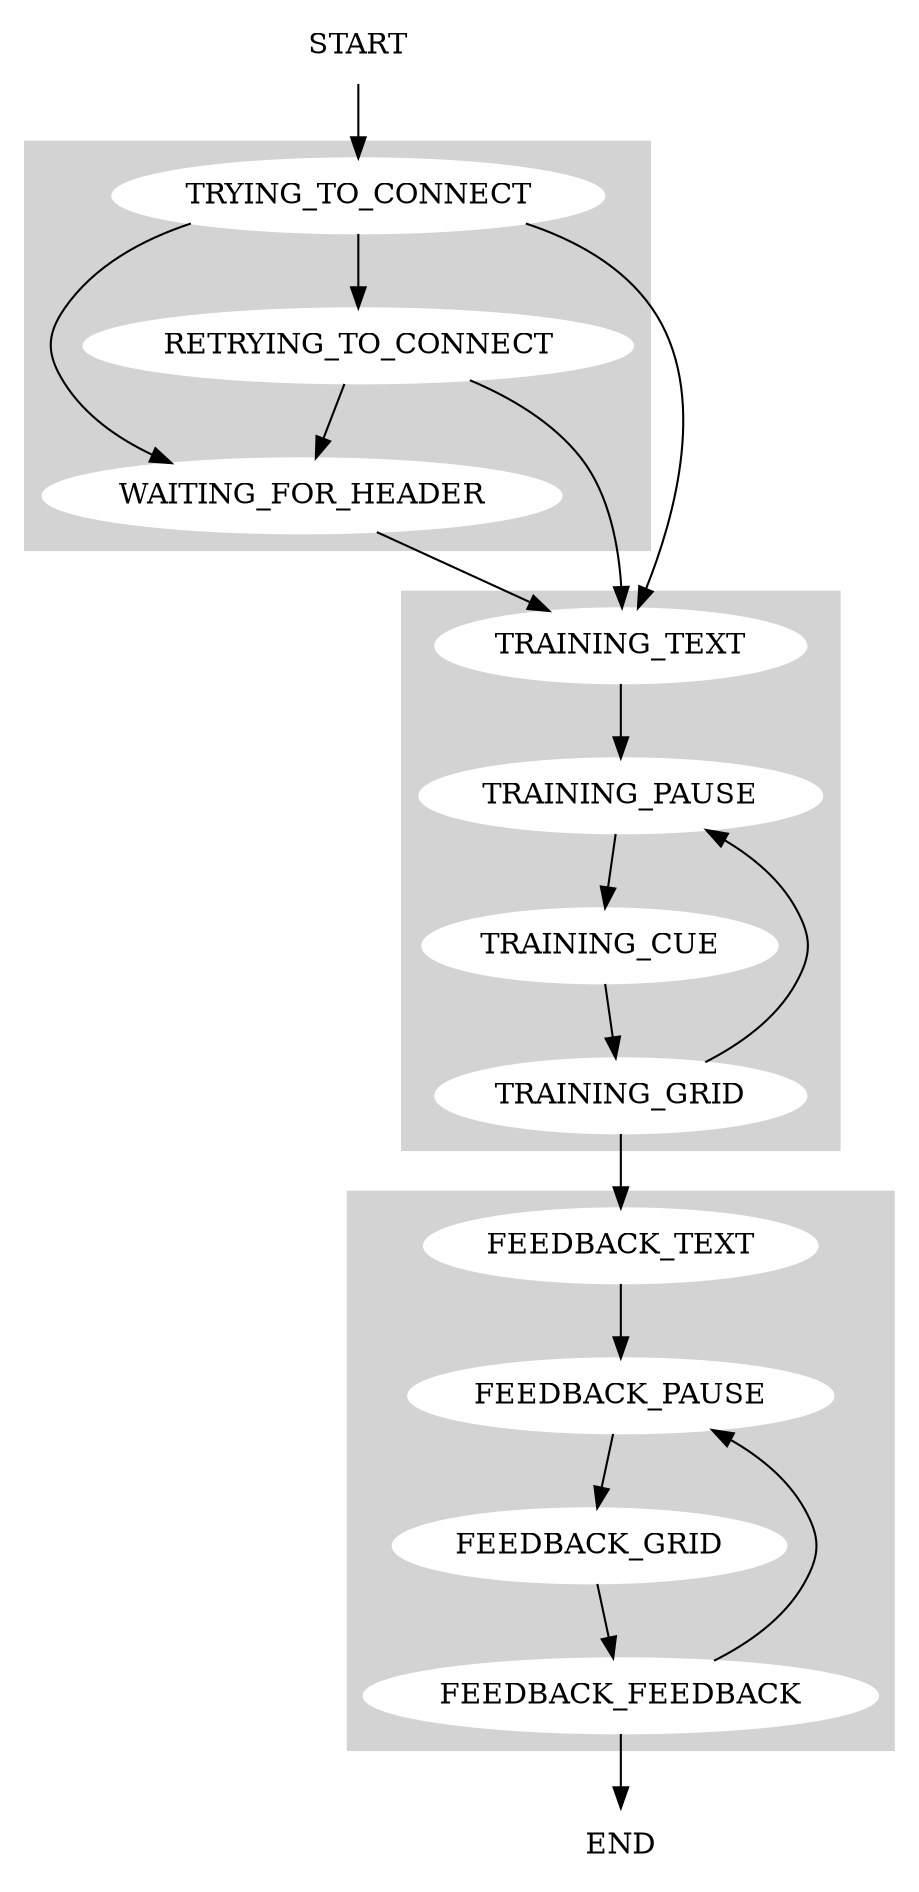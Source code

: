 digraph G {

	node [style=filled,color=white];

	subgraph cluster_0 {
		style=filled;
		color=lightgrey;
		TRYING_TO_CONNECT;
		RETRYING_TO_CONNECT;
		WAITING_FOR_HEADER;
	}


	subgraph cluster_1 {
		style=filled;
		color=lightgrey;
		TRAINING_TEXT
		TRAINING_PAUSE
		TRAINING_CUE
		TRAINING_GRID
}

	subgraph cluster_2 {
		style=filled;
		color=lightgrey;
		FEEDBACK_TEXT
		FEEDBACK_PAUSE
		FEEDBACK_GRID 
		FEEDBACK_FEEDBACK 
}

	START -> TRYING_TO_CONNECT;
	TRYING_TO_CONNECT -> TRAINING_TEXT;
	TRYING_TO_CONNECT -> RETRYING_TO_CONNECT;
	RETRYING_TO_CONNECT -> WAITING_FOR_HEADER;
	RETRYING_TO_CONNECT -> TRAINING_TEXT;
	TRYING_TO_CONNECT -> WAITING_FOR_HEADER;
	WAITING_FOR_HEADER -> TRAINING_TEXT;
	TRAINING_TEXT -> TRAINING_PAUSE;
	TRAINING_PAUSE -> TRAINING_CUE;
	TRAINING_CUE -> TRAINING_GRID;
	TRAINING_GRID -> TRAINING_PAUSE;
	TRAINING_GRID -> FEEDBACK_TEXT;
	FEEDBACK_TEXT -> FEEDBACK_PAUSE;
	FEEDBACK_PAUSE -> FEEDBACK_GRID;
	FEEDBACK_GRID -> FEEDBACK_FEEDBACK;
	FEEDBACK_FEEDBACK -> FEEDBACK_PAUSE;
	FEEDBACK_FEEDBACK -> END;
	
	END;
	START
}